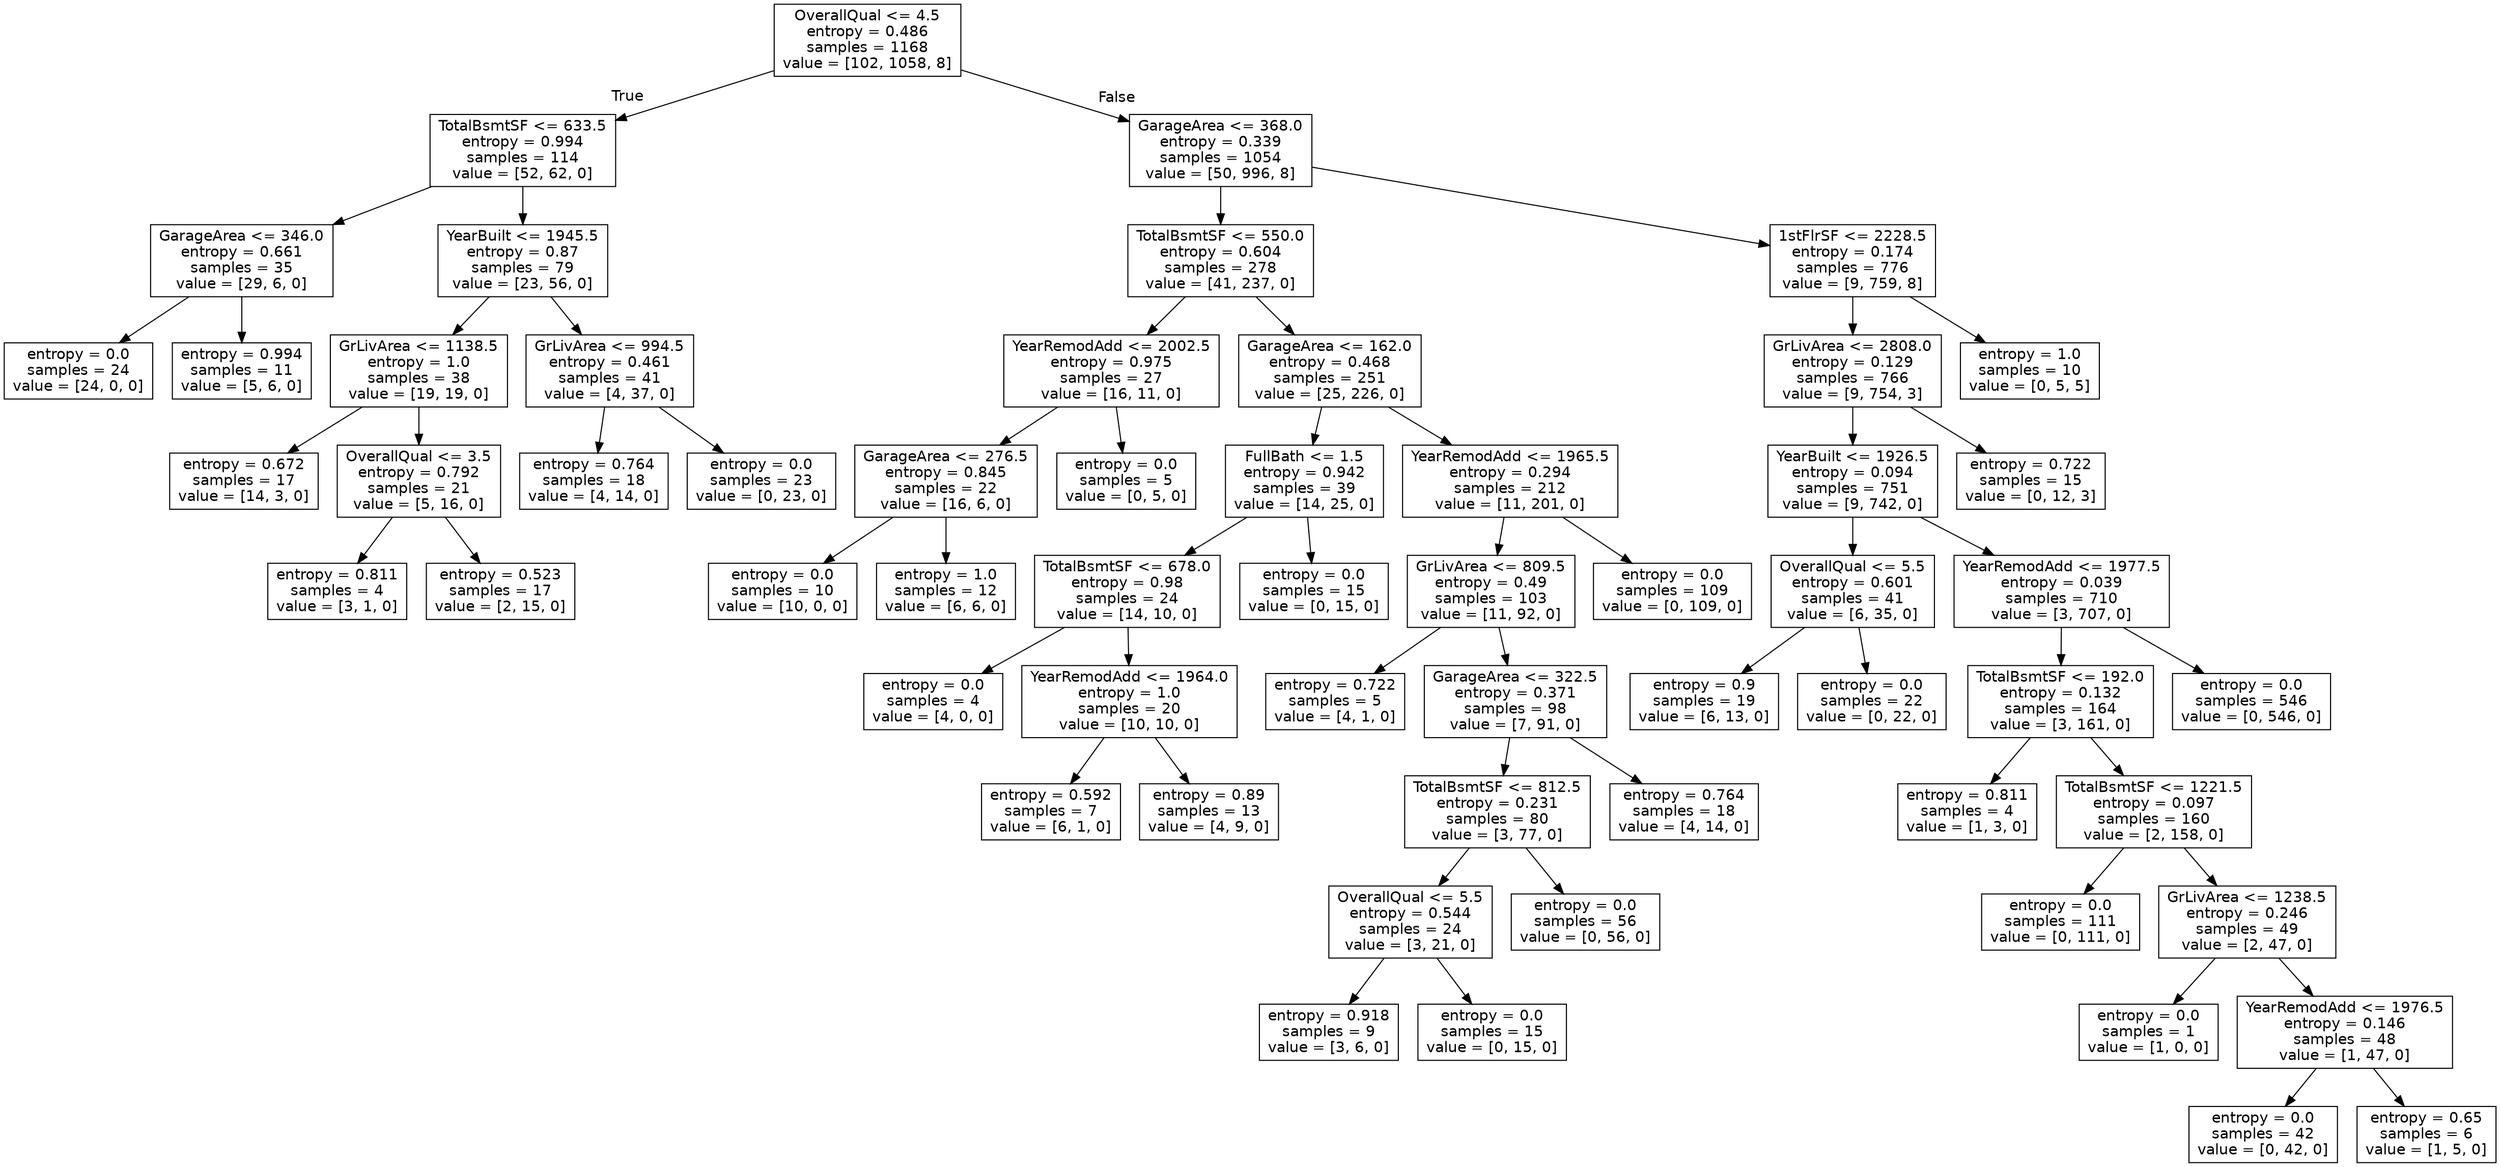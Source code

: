 digraph Tree {
node [shape=box, fontname="helvetica"] ;
edge [fontname="helvetica"] ;
0 [label="OverallQual <= 4.5\nentropy = 0.486\nsamples = 1168\nvalue = [102, 1058, 8]"] ;
1 [label="TotalBsmtSF <= 633.5\nentropy = 0.994\nsamples = 114\nvalue = [52, 62, 0]"] ;
0 -> 1 [labeldistance=2.5, labelangle=45, headlabel="True"] ;
2 [label="GarageArea <= 346.0\nentropy = 0.661\nsamples = 35\nvalue = [29, 6, 0]"] ;
1 -> 2 ;
3 [label="entropy = 0.0\nsamples = 24\nvalue = [24, 0, 0]"] ;
2 -> 3 ;
4 [label="entropy = 0.994\nsamples = 11\nvalue = [5, 6, 0]"] ;
2 -> 4 ;
5 [label="YearBuilt <= 1945.5\nentropy = 0.87\nsamples = 79\nvalue = [23, 56, 0]"] ;
1 -> 5 ;
6 [label="GrLivArea <= 1138.5\nentropy = 1.0\nsamples = 38\nvalue = [19, 19, 0]"] ;
5 -> 6 ;
7 [label="entropy = 0.672\nsamples = 17\nvalue = [14, 3, 0]"] ;
6 -> 7 ;
8 [label="OverallQual <= 3.5\nentropy = 0.792\nsamples = 21\nvalue = [5, 16, 0]"] ;
6 -> 8 ;
9 [label="entropy = 0.811\nsamples = 4\nvalue = [3, 1, 0]"] ;
8 -> 9 ;
10 [label="entropy = 0.523\nsamples = 17\nvalue = [2, 15, 0]"] ;
8 -> 10 ;
11 [label="GrLivArea <= 994.5\nentropy = 0.461\nsamples = 41\nvalue = [4, 37, 0]"] ;
5 -> 11 ;
12 [label="entropy = 0.764\nsamples = 18\nvalue = [4, 14, 0]"] ;
11 -> 12 ;
13 [label="entropy = 0.0\nsamples = 23\nvalue = [0, 23, 0]"] ;
11 -> 13 ;
14 [label="GarageArea <= 368.0\nentropy = 0.339\nsamples = 1054\nvalue = [50, 996, 8]"] ;
0 -> 14 [labeldistance=2.5, labelangle=-45, headlabel="False"] ;
15 [label="TotalBsmtSF <= 550.0\nentropy = 0.604\nsamples = 278\nvalue = [41, 237, 0]"] ;
14 -> 15 ;
16 [label="YearRemodAdd <= 2002.5\nentropy = 0.975\nsamples = 27\nvalue = [16, 11, 0]"] ;
15 -> 16 ;
17 [label="GarageArea <= 276.5\nentropy = 0.845\nsamples = 22\nvalue = [16, 6, 0]"] ;
16 -> 17 ;
18 [label="entropy = 0.0\nsamples = 10\nvalue = [10, 0, 0]"] ;
17 -> 18 ;
19 [label="entropy = 1.0\nsamples = 12\nvalue = [6, 6, 0]"] ;
17 -> 19 ;
20 [label="entropy = 0.0\nsamples = 5\nvalue = [0, 5, 0]"] ;
16 -> 20 ;
21 [label="GarageArea <= 162.0\nentropy = 0.468\nsamples = 251\nvalue = [25, 226, 0]"] ;
15 -> 21 ;
22 [label="FullBath <= 1.5\nentropy = 0.942\nsamples = 39\nvalue = [14, 25, 0]"] ;
21 -> 22 ;
23 [label="TotalBsmtSF <= 678.0\nentropy = 0.98\nsamples = 24\nvalue = [14, 10, 0]"] ;
22 -> 23 ;
24 [label="entropy = 0.0\nsamples = 4\nvalue = [4, 0, 0]"] ;
23 -> 24 ;
25 [label="YearRemodAdd <= 1964.0\nentropy = 1.0\nsamples = 20\nvalue = [10, 10, 0]"] ;
23 -> 25 ;
26 [label="entropy = 0.592\nsamples = 7\nvalue = [6, 1, 0]"] ;
25 -> 26 ;
27 [label="entropy = 0.89\nsamples = 13\nvalue = [4, 9, 0]"] ;
25 -> 27 ;
28 [label="entropy = 0.0\nsamples = 15\nvalue = [0, 15, 0]"] ;
22 -> 28 ;
29 [label="YearRemodAdd <= 1965.5\nentropy = 0.294\nsamples = 212\nvalue = [11, 201, 0]"] ;
21 -> 29 ;
30 [label="GrLivArea <= 809.5\nentropy = 0.49\nsamples = 103\nvalue = [11, 92, 0]"] ;
29 -> 30 ;
31 [label="entropy = 0.722\nsamples = 5\nvalue = [4, 1, 0]"] ;
30 -> 31 ;
32 [label="GarageArea <= 322.5\nentropy = 0.371\nsamples = 98\nvalue = [7, 91, 0]"] ;
30 -> 32 ;
33 [label="TotalBsmtSF <= 812.5\nentropy = 0.231\nsamples = 80\nvalue = [3, 77, 0]"] ;
32 -> 33 ;
34 [label="OverallQual <= 5.5\nentropy = 0.544\nsamples = 24\nvalue = [3, 21, 0]"] ;
33 -> 34 ;
35 [label="entropy = 0.918\nsamples = 9\nvalue = [3, 6, 0]"] ;
34 -> 35 ;
36 [label="entropy = 0.0\nsamples = 15\nvalue = [0, 15, 0]"] ;
34 -> 36 ;
37 [label="entropy = 0.0\nsamples = 56\nvalue = [0, 56, 0]"] ;
33 -> 37 ;
38 [label="entropy = 0.764\nsamples = 18\nvalue = [4, 14, 0]"] ;
32 -> 38 ;
39 [label="entropy = 0.0\nsamples = 109\nvalue = [0, 109, 0]"] ;
29 -> 39 ;
40 [label="1stFlrSF <= 2228.5\nentropy = 0.174\nsamples = 776\nvalue = [9, 759, 8]"] ;
14 -> 40 ;
41 [label="GrLivArea <= 2808.0\nentropy = 0.129\nsamples = 766\nvalue = [9, 754, 3]"] ;
40 -> 41 ;
42 [label="YearBuilt <= 1926.5\nentropy = 0.094\nsamples = 751\nvalue = [9, 742, 0]"] ;
41 -> 42 ;
43 [label="OverallQual <= 5.5\nentropy = 0.601\nsamples = 41\nvalue = [6, 35, 0]"] ;
42 -> 43 ;
44 [label="entropy = 0.9\nsamples = 19\nvalue = [6, 13, 0]"] ;
43 -> 44 ;
45 [label="entropy = 0.0\nsamples = 22\nvalue = [0, 22, 0]"] ;
43 -> 45 ;
46 [label="YearRemodAdd <= 1977.5\nentropy = 0.039\nsamples = 710\nvalue = [3, 707, 0]"] ;
42 -> 46 ;
47 [label="TotalBsmtSF <= 192.0\nentropy = 0.132\nsamples = 164\nvalue = [3, 161, 0]"] ;
46 -> 47 ;
48 [label="entropy = 0.811\nsamples = 4\nvalue = [1, 3, 0]"] ;
47 -> 48 ;
49 [label="TotalBsmtSF <= 1221.5\nentropy = 0.097\nsamples = 160\nvalue = [2, 158, 0]"] ;
47 -> 49 ;
50 [label="entropy = 0.0\nsamples = 111\nvalue = [0, 111, 0]"] ;
49 -> 50 ;
51 [label="GrLivArea <= 1238.5\nentropy = 0.246\nsamples = 49\nvalue = [2, 47, 0]"] ;
49 -> 51 ;
52 [label="entropy = 0.0\nsamples = 1\nvalue = [1, 0, 0]"] ;
51 -> 52 ;
53 [label="YearRemodAdd <= 1976.5\nentropy = 0.146\nsamples = 48\nvalue = [1, 47, 0]"] ;
51 -> 53 ;
54 [label="entropy = 0.0\nsamples = 42\nvalue = [0, 42, 0]"] ;
53 -> 54 ;
55 [label="entropy = 0.65\nsamples = 6\nvalue = [1, 5, 0]"] ;
53 -> 55 ;
56 [label="entropy = 0.0\nsamples = 546\nvalue = [0, 546, 0]"] ;
46 -> 56 ;
57 [label="entropy = 0.722\nsamples = 15\nvalue = [0, 12, 3]"] ;
41 -> 57 ;
58 [label="entropy = 1.0\nsamples = 10\nvalue = [0, 5, 5]"] ;
40 -> 58 ;
}